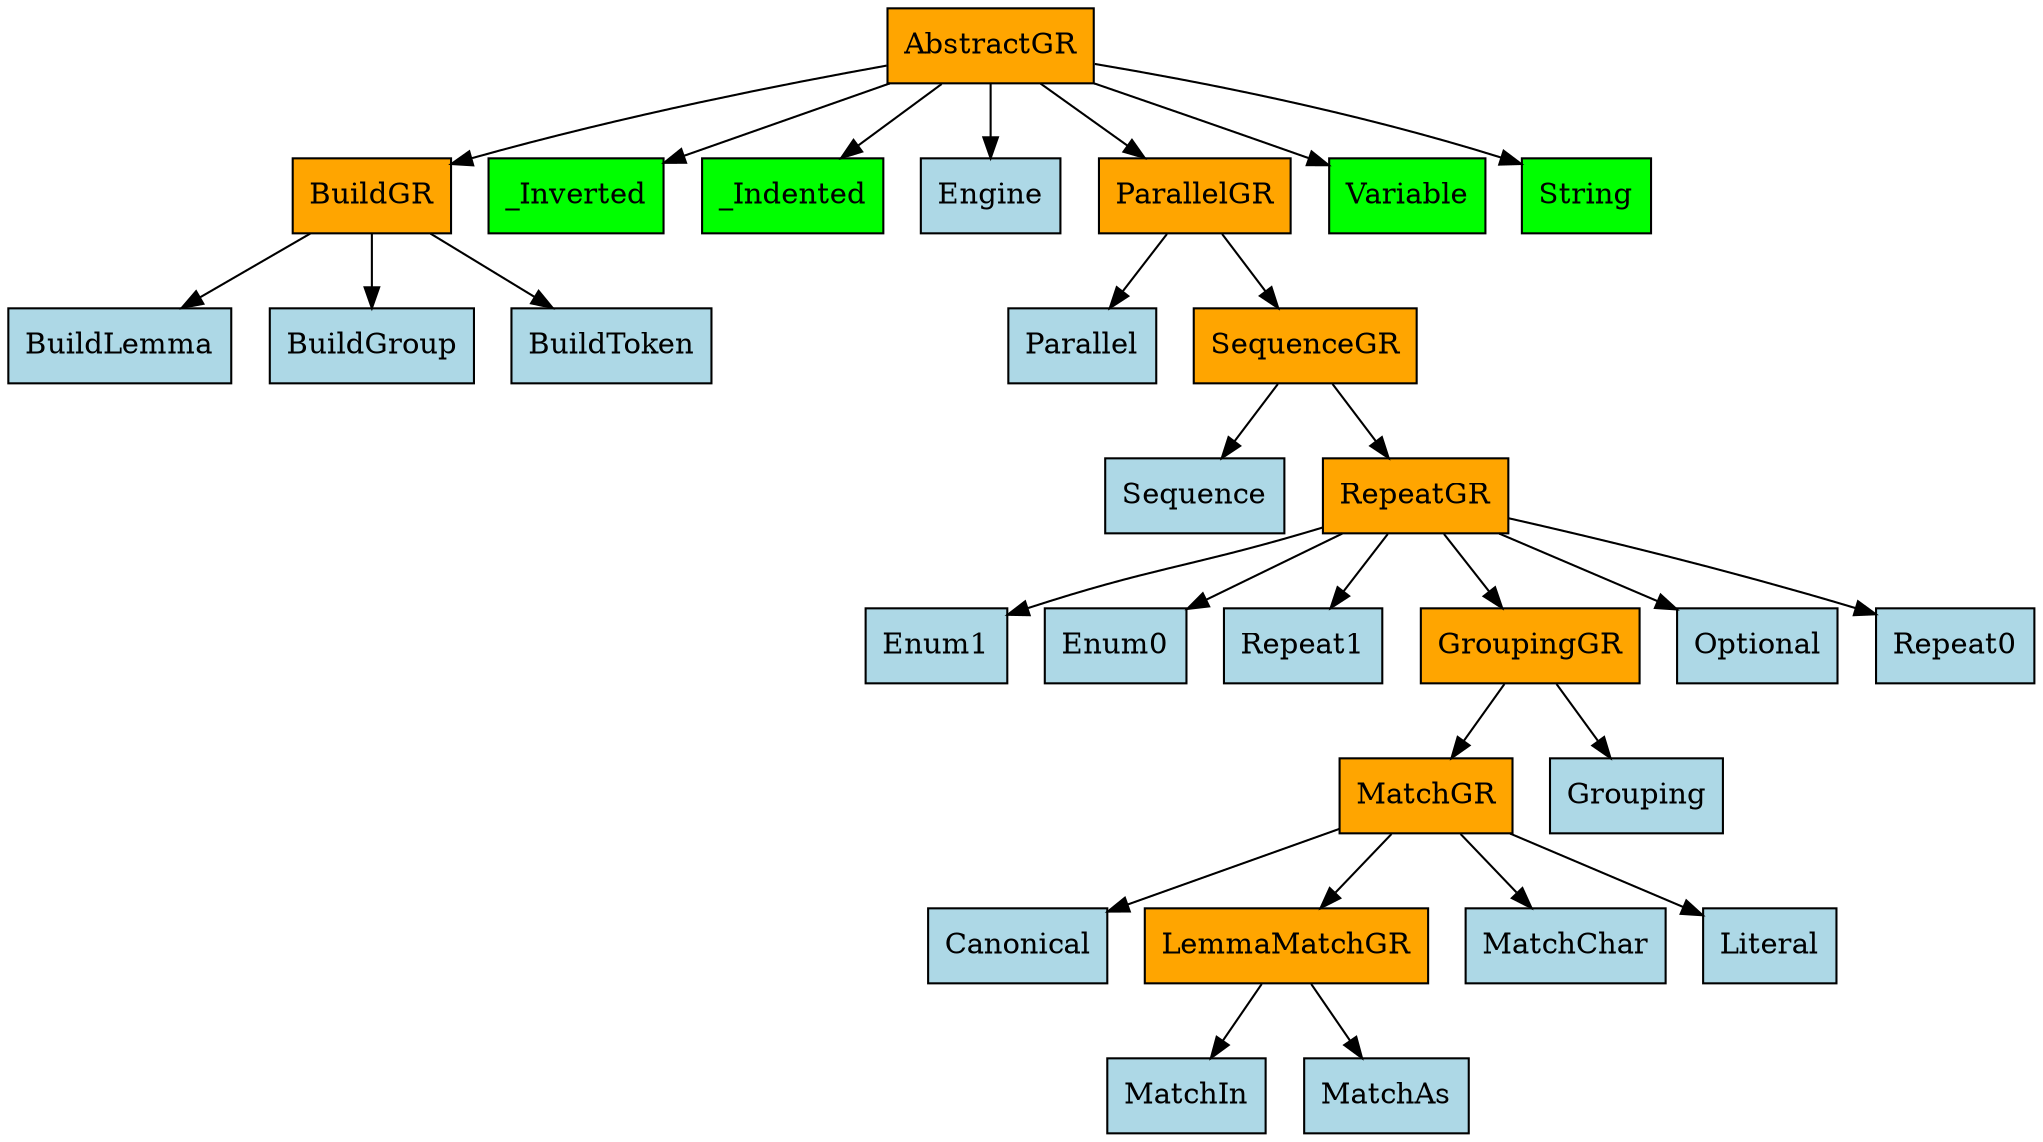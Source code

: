 digraph {
	0 [label=AbstractGR fillcolor=orange shape=rect style=filled]
	1 [label=BuildGR fillcolor=orange shape=rect style=filled]
	2 [label=_Inverted fillcolor=lime shape=rect style=filled]
	3 [label=_Indented fillcolor=lime shape=rect style=filled]
	4 [label=Engine fillcolor=lightblue shape=rect style=filled]
	5 [label=ParallelGR fillcolor=orange shape=rect style=filled]
	6 [label=Variable fillcolor=lime shape=rect style=filled]
	7 [label=String fillcolor=lime shape=rect style=filled]
	8 [label=BuildLemma fillcolor=lightblue shape=rect style=filled]
	9 [label=BuildGroup fillcolor=lightblue shape=rect style=filled]
	10 [label=BuildToken fillcolor=lightblue shape=rect style=filled]
	11 [label=Parallel fillcolor=lightblue shape=rect style=filled]
	12 [label=SequenceGR fillcolor=orange shape=rect style=filled]
	13 [label=Sequence fillcolor=lightblue shape=rect style=filled]
	14 [label=RepeatGR fillcolor=orange shape=rect style=filled]
	15 [label=Enum1 fillcolor=lightblue shape=rect style=filled]
	16 [label=Enum0 fillcolor=lightblue shape=rect style=filled]
	17 [label=Repeat1 fillcolor=lightblue shape=rect style=filled]
	18 [label=GroupingGR fillcolor=orange shape=rect style=filled]
	19 [label=Optional fillcolor=lightblue shape=rect style=filled]
	20 [label=Repeat0 fillcolor=lightblue shape=rect style=filled]
	21 [label=MatchGR fillcolor=orange shape=rect style=filled]
	22 [label=Grouping fillcolor=lightblue shape=rect style=filled]
	23 [label=Canonical fillcolor=lightblue shape=rect style=filled]
	24 [label=LemmaMatchGR fillcolor=orange shape=rect style=filled]
	25 [label=MatchChar fillcolor=lightblue shape=rect style=filled]
	26 [label=Literal fillcolor=lightblue shape=rect style=filled]
	27 [label=MatchIn fillcolor=lightblue shape=rect style=filled]
	28 [label=MatchAs fillcolor=lightblue shape=rect style=filled]
	0 -> 1
	0 -> 2
	0 -> 3
	0 -> 4
	0 -> 5
	0 -> 6
	0 -> 7
	1 -> 8
	1 -> 9
	1 -> 10
	5 -> 11
	5 -> 12
	12 -> 13
	12 -> 14
	14 -> 15
	14 -> 16
	14 -> 17
	14 -> 18
	14 -> 19
	14 -> 20
	18 -> 21
	18 -> 22
	21 -> 23
	21 -> 24
	21 -> 25
	21 -> 26
	24 -> 27
	24 -> 28
}
